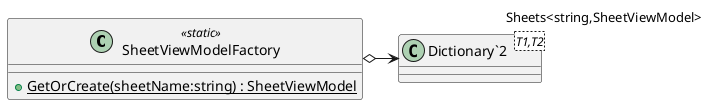 @startuml
class SheetViewModelFactory <<static>> {
    + {static} GetOrCreate(sheetName:string) : SheetViewModel
}
class "Dictionary`2"<T1,T2> {
}
SheetViewModelFactory o-> "Sheets<string,SheetViewModel>" "Dictionary`2"
@enduml
